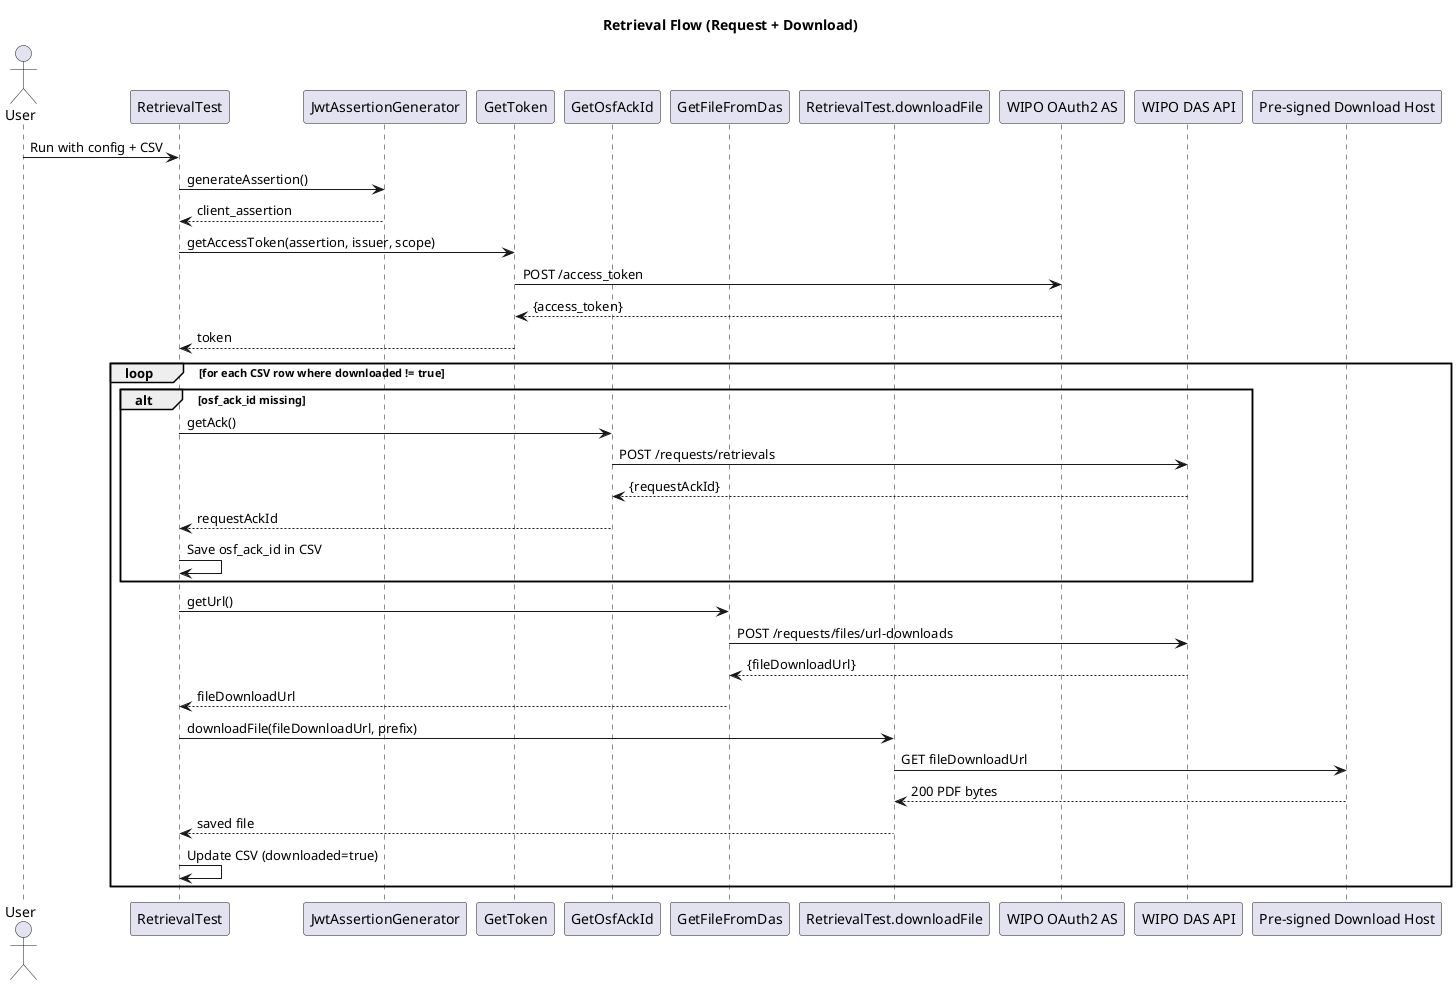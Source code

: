 @startuml
title Retrieval Flow (Request + Download)

actor User
participant "RetrievalTest" as RT
participant "JwtAssertionGenerator" as JWT
participant "GetToken" as TOK
participant "GetOsfAckId" as ACK
participant "GetFileFromDas" as GFD
participant "RetrievalTest.downloadFile" as DL
participant "WIPO OAuth2 AS" as AS
participant "WIPO DAS API" as DAS
participant "Pre-signed Download Host" as DWHOST

User -> RT: Run with config + CSV
RT -> JWT: generateAssertion()
JWT --> RT: client_assertion
RT -> TOK: getAccessToken(assertion, issuer, scope)
TOK -> AS: POST /access_token
AS --> TOK: {access_token}
TOK --> RT: token

loop for each CSV row where downloaded != true
  alt osf_ack_id missing
    RT -> ACK: getAck()
    ACK -> DAS: POST /requests/retrievals
    DAS --> ACK: {requestAckId}
    ACK --> RT: requestAckId
    RT -> RT: Save osf_ack_id in CSV
  end

  RT -> GFD: getUrl()
  GFD -> DAS: POST /requests/files/url-downloads
  DAS --> GFD: {fileDownloadUrl}
  GFD --> RT: fileDownloadUrl

  RT -> DL: downloadFile(fileDownloadUrl, prefix)
  DL -> DWHOST: GET fileDownloadUrl
  DWHOST --> DL: 200 PDF bytes
  DL --> RT: saved file
  RT -> RT: Update CSV (downloaded=true)
end

@enduml
